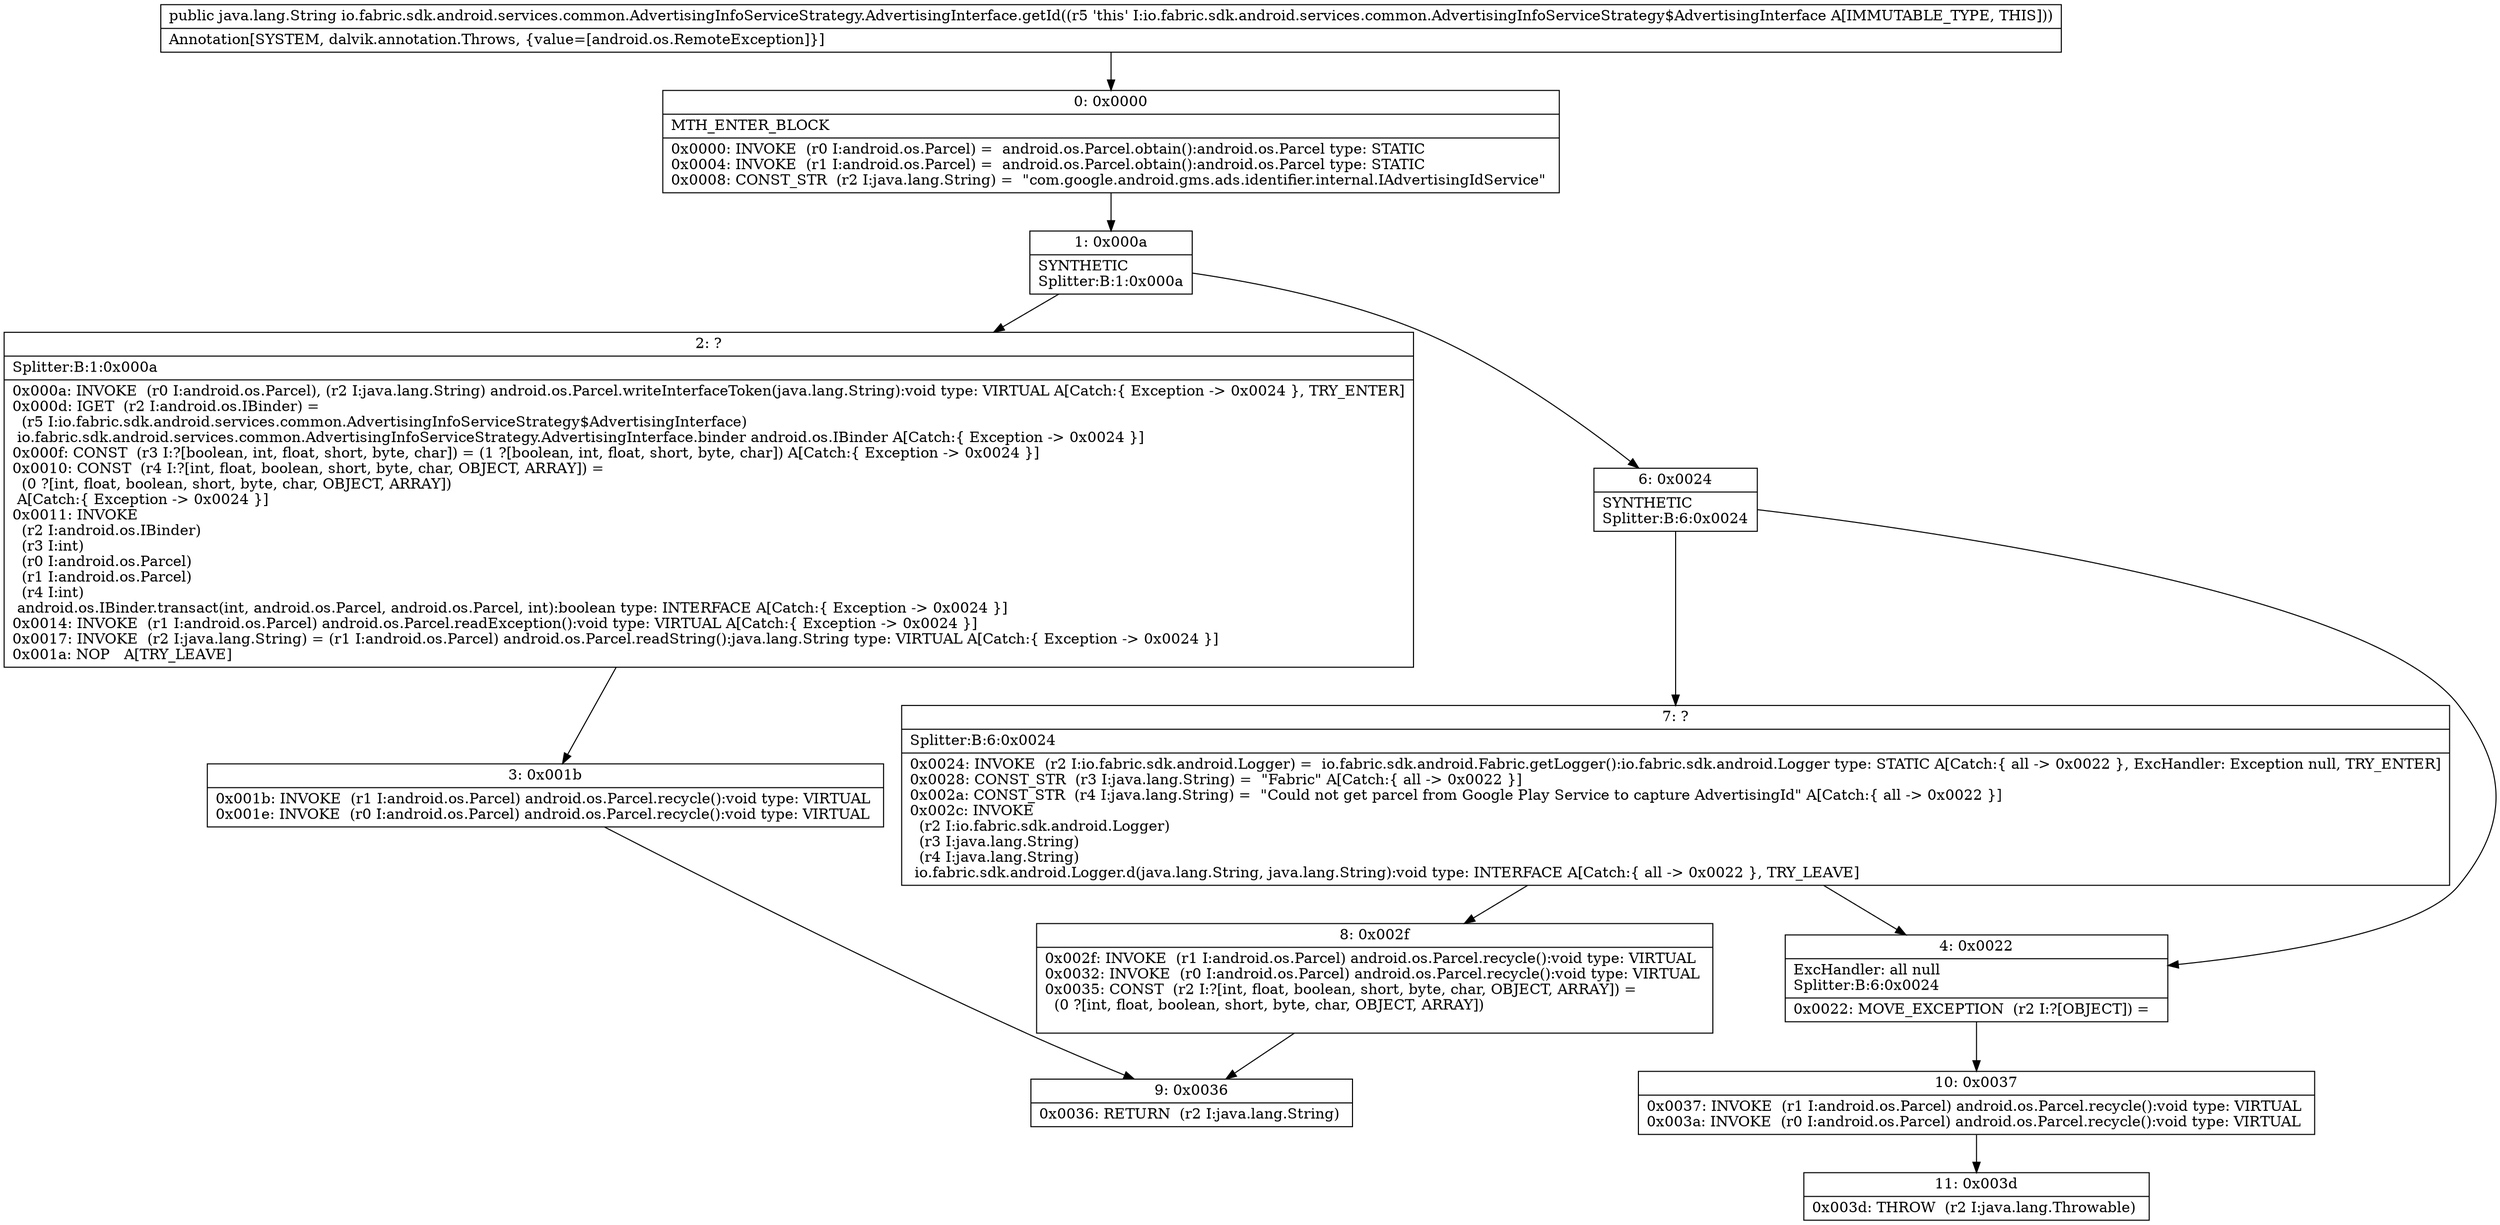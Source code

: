 digraph "CFG forio.fabric.sdk.android.services.common.AdvertisingInfoServiceStrategy.AdvertisingInterface.getId()Ljava\/lang\/String;" {
Node_0 [shape=record,label="{0\:\ 0x0000|MTH_ENTER_BLOCK\l|0x0000: INVOKE  (r0 I:android.os.Parcel) =  android.os.Parcel.obtain():android.os.Parcel type: STATIC \l0x0004: INVOKE  (r1 I:android.os.Parcel) =  android.os.Parcel.obtain():android.os.Parcel type: STATIC \l0x0008: CONST_STR  (r2 I:java.lang.String) =  \"com.google.android.gms.ads.identifier.internal.IAdvertisingIdService\" \l}"];
Node_1 [shape=record,label="{1\:\ 0x000a|SYNTHETIC\lSplitter:B:1:0x000a\l}"];
Node_2 [shape=record,label="{2\:\ ?|Splitter:B:1:0x000a\l|0x000a: INVOKE  (r0 I:android.os.Parcel), (r2 I:java.lang.String) android.os.Parcel.writeInterfaceToken(java.lang.String):void type: VIRTUAL A[Catch:\{ Exception \-\> 0x0024 \}, TRY_ENTER]\l0x000d: IGET  (r2 I:android.os.IBinder) = \l  (r5 I:io.fabric.sdk.android.services.common.AdvertisingInfoServiceStrategy$AdvertisingInterface)\l io.fabric.sdk.android.services.common.AdvertisingInfoServiceStrategy.AdvertisingInterface.binder android.os.IBinder A[Catch:\{ Exception \-\> 0x0024 \}]\l0x000f: CONST  (r3 I:?[boolean, int, float, short, byte, char]) = (1 ?[boolean, int, float, short, byte, char]) A[Catch:\{ Exception \-\> 0x0024 \}]\l0x0010: CONST  (r4 I:?[int, float, boolean, short, byte, char, OBJECT, ARRAY]) = \l  (0 ?[int, float, boolean, short, byte, char, OBJECT, ARRAY])\l A[Catch:\{ Exception \-\> 0x0024 \}]\l0x0011: INVOKE  \l  (r2 I:android.os.IBinder)\l  (r3 I:int)\l  (r0 I:android.os.Parcel)\l  (r1 I:android.os.Parcel)\l  (r4 I:int)\l android.os.IBinder.transact(int, android.os.Parcel, android.os.Parcel, int):boolean type: INTERFACE A[Catch:\{ Exception \-\> 0x0024 \}]\l0x0014: INVOKE  (r1 I:android.os.Parcel) android.os.Parcel.readException():void type: VIRTUAL A[Catch:\{ Exception \-\> 0x0024 \}]\l0x0017: INVOKE  (r2 I:java.lang.String) = (r1 I:android.os.Parcel) android.os.Parcel.readString():java.lang.String type: VIRTUAL A[Catch:\{ Exception \-\> 0x0024 \}]\l0x001a: NOP   A[TRY_LEAVE]\l}"];
Node_3 [shape=record,label="{3\:\ 0x001b|0x001b: INVOKE  (r1 I:android.os.Parcel) android.os.Parcel.recycle():void type: VIRTUAL \l0x001e: INVOKE  (r0 I:android.os.Parcel) android.os.Parcel.recycle():void type: VIRTUAL \l}"];
Node_4 [shape=record,label="{4\:\ 0x0022|ExcHandler: all null\lSplitter:B:6:0x0024\l|0x0022: MOVE_EXCEPTION  (r2 I:?[OBJECT]) =  \l}"];
Node_6 [shape=record,label="{6\:\ 0x0024|SYNTHETIC\lSplitter:B:6:0x0024\l}"];
Node_7 [shape=record,label="{7\:\ ?|Splitter:B:6:0x0024\l|0x0024: INVOKE  (r2 I:io.fabric.sdk.android.Logger) =  io.fabric.sdk.android.Fabric.getLogger():io.fabric.sdk.android.Logger type: STATIC A[Catch:\{ all \-\> 0x0022 \}, ExcHandler: Exception null, TRY_ENTER]\l0x0028: CONST_STR  (r3 I:java.lang.String) =  \"Fabric\" A[Catch:\{ all \-\> 0x0022 \}]\l0x002a: CONST_STR  (r4 I:java.lang.String) =  \"Could not get parcel from Google Play Service to capture AdvertisingId\" A[Catch:\{ all \-\> 0x0022 \}]\l0x002c: INVOKE  \l  (r2 I:io.fabric.sdk.android.Logger)\l  (r3 I:java.lang.String)\l  (r4 I:java.lang.String)\l io.fabric.sdk.android.Logger.d(java.lang.String, java.lang.String):void type: INTERFACE A[Catch:\{ all \-\> 0x0022 \}, TRY_LEAVE]\l}"];
Node_8 [shape=record,label="{8\:\ 0x002f|0x002f: INVOKE  (r1 I:android.os.Parcel) android.os.Parcel.recycle():void type: VIRTUAL \l0x0032: INVOKE  (r0 I:android.os.Parcel) android.os.Parcel.recycle():void type: VIRTUAL \l0x0035: CONST  (r2 I:?[int, float, boolean, short, byte, char, OBJECT, ARRAY]) = \l  (0 ?[int, float, boolean, short, byte, char, OBJECT, ARRAY])\l \l}"];
Node_9 [shape=record,label="{9\:\ 0x0036|0x0036: RETURN  (r2 I:java.lang.String) \l}"];
Node_10 [shape=record,label="{10\:\ 0x0037|0x0037: INVOKE  (r1 I:android.os.Parcel) android.os.Parcel.recycle():void type: VIRTUAL \l0x003a: INVOKE  (r0 I:android.os.Parcel) android.os.Parcel.recycle():void type: VIRTUAL \l}"];
Node_11 [shape=record,label="{11\:\ 0x003d|0x003d: THROW  (r2 I:java.lang.Throwable) \l}"];
MethodNode[shape=record,label="{public java.lang.String io.fabric.sdk.android.services.common.AdvertisingInfoServiceStrategy.AdvertisingInterface.getId((r5 'this' I:io.fabric.sdk.android.services.common.AdvertisingInfoServiceStrategy$AdvertisingInterface A[IMMUTABLE_TYPE, THIS]))  | Annotation[SYSTEM, dalvik.annotation.Throws, \{value=[android.os.RemoteException]\}]\l}"];
MethodNode -> Node_0;
Node_0 -> Node_1;
Node_1 -> Node_2;
Node_1 -> Node_6;
Node_2 -> Node_3;
Node_3 -> Node_9;
Node_4 -> Node_10;
Node_6 -> Node_7;
Node_6 -> Node_4;
Node_7 -> Node_8;
Node_7 -> Node_4;
Node_8 -> Node_9;
Node_10 -> Node_11;
}

